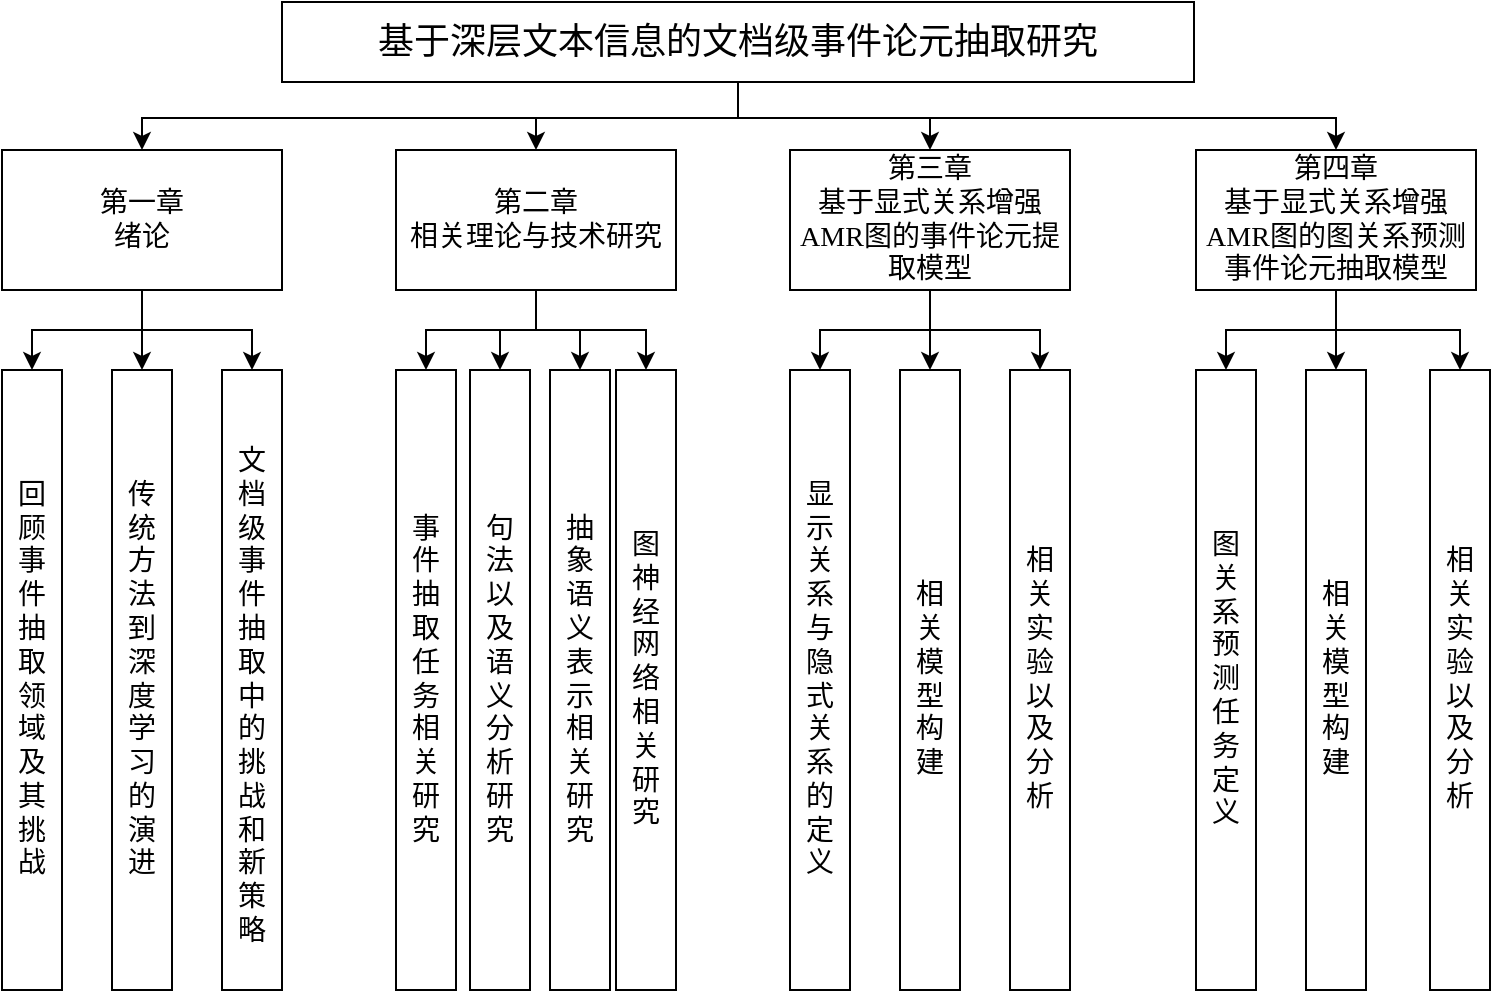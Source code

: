 <mxfile version="22.1.18" type="github">
  <diagram name="第 1 页" id="pSFM66YJ2xRk52TTQeRo">
    <mxGraphModel dx="1018" dy="609" grid="1" gridSize="10" guides="1" tooltips="1" connect="1" arrows="1" fold="1" page="1" pageScale="1" pageWidth="827" pageHeight="1169" math="0" shadow="0">
      <root>
        <mxCell id="0" />
        <mxCell id="1" parent="0" />
        <mxCell id="IECKvH-rgRgy9NSk1Zk0-20" style="edgeStyle=orthogonalEdgeStyle;rounded=0;orthogonalLoop=1;jettySize=auto;html=1;entryX=0.5;entryY=0;entryDx=0;entryDy=0;" parent="1" source="IECKvH-rgRgy9NSk1Zk0-2" target="IECKvH-rgRgy9NSk1Zk0-3" edge="1">
          <mxGeometry relative="1" as="geometry">
            <Array as="points">
              <mxPoint x="414" y="120" />
              <mxPoint x="116" y="120" />
            </Array>
          </mxGeometry>
        </mxCell>
        <mxCell id="IECKvH-rgRgy9NSk1Zk0-21" style="edgeStyle=orthogonalEdgeStyle;rounded=0;orthogonalLoop=1;jettySize=auto;html=1;entryX=0.5;entryY=0;entryDx=0;entryDy=0;" parent="1" source="IECKvH-rgRgy9NSk1Zk0-2" target="IECKvH-rgRgy9NSk1Zk0-4" edge="1">
          <mxGeometry relative="1" as="geometry">
            <Array as="points">
              <mxPoint x="414" y="120" />
              <mxPoint x="313" y="120" />
            </Array>
          </mxGeometry>
        </mxCell>
        <mxCell id="IECKvH-rgRgy9NSk1Zk0-22" style="edgeStyle=orthogonalEdgeStyle;rounded=0;orthogonalLoop=1;jettySize=auto;html=1;exitX=0.5;exitY=1;exitDx=0;exitDy=0;entryX=0.5;entryY=0;entryDx=0;entryDy=0;" parent="1" source="IECKvH-rgRgy9NSk1Zk0-2" target="IECKvH-rgRgy9NSk1Zk0-5" edge="1">
          <mxGeometry relative="1" as="geometry">
            <Array as="points">
              <mxPoint x="414" y="120" />
              <mxPoint x="510" y="120" />
            </Array>
          </mxGeometry>
        </mxCell>
        <mxCell id="IECKvH-rgRgy9NSk1Zk0-23" style="edgeStyle=orthogonalEdgeStyle;rounded=0;orthogonalLoop=1;jettySize=auto;html=1;" parent="1" source="IECKvH-rgRgy9NSk1Zk0-2" target="IECKvH-rgRgy9NSk1Zk0-6" edge="1">
          <mxGeometry relative="1" as="geometry">
            <Array as="points">
              <mxPoint x="414" y="120" />
              <mxPoint x="713" y="120" />
            </Array>
          </mxGeometry>
        </mxCell>
        <mxCell id="IECKvH-rgRgy9NSk1Zk0-2" value="&lt;font style=&quot;font-size: 18px;&quot; face=&quot;宋体-简&quot;&gt;基于深层文本信息的文档级事件论元抽取研究&lt;br style=&quot;box-sizing: border-box; color: transparent; cursor: text; position: absolute; transform-origin: 0px 0px; text-align: start; background-color: rgb(255, 255, 255);&quot; role=&quot;presentation&quot;&gt;&lt;/font&gt;&lt;span style=&quot;box-sizing: border-box; color: transparent; cursor: text; position: absolute; transform-origin: 0px 0px; text-align: start; background-color: rgb(255, 255, 255); left: 354.663px; top: 170.001px; font-size: 18px;&quot; dir=&quot;ltr&quot; role=&quot;presentation&quot;&gt;&lt;font style=&quot;font-size: 18px;&quot; face=&quot;VYf11qllX6nMheyRc1XA&quot;&gt;究研&lt;/font&gt;&lt;/span&gt;" style="whiteSpace=wrap;html=1;" parent="1" vertex="1">
          <mxGeometry x="186" y="62" width="456" height="40" as="geometry" />
        </mxCell>
        <mxCell id="IECKvH-rgRgy9NSk1Zk0-25" style="edgeStyle=orthogonalEdgeStyle;rounded=0;orthogonalLoop=1;jettySize=auto;html=1;entryX=0.5;entryY=0;entryDx=0;entryDy=0;" parent="1" source="IECKvH-rgRgy9NSk1Zk0-3" target="IECKvH-rgRgy9NSk1Zk0-8" edge="1">
          <mxGeometry relative="1" as="geometry" />
        </mxCell>
        <mxCell id="IECKvH-rgRgy9NSk1Zk0-26" value="" style="edgeStyle=orthogonalEdgeStyle;rounded=0;orthogonalLoop=1;jettySize=auto;html=1;" parent="1" source="IECKvH-rgRgy9NSk1Zk0-3" target="IECKvH-rgRgy9NSk1Zk0-9" edge="1">
          <mxGeometry relative="1" as="geometry" />
        </mxCell>
        <mxCell id="IECKvH-rgRgy9NSk1Zk0-27" style="edgeStyle=orthogonalEdgeStyle;rounded=0;orthogonalLoop=1;jettySize=auto;html=1;entryX=0.5;entryY=0;entryDx=0;entryDy=0;" parent="1" source="IECKvH-rgRgy9NSk1Zk0-3" target="IECKvH-rgRgy9NSk1Zk0-10" edge="1">
          <mxGeometry relative="1" as="geometry" />
        </mxCell>
        <mxCell id="IECKvH-rgRgy9NSk1Zk0-3" value="&lt;font face=&quot;宋体-简&quot; style=&quot;font-size: 14px;&quot;&gt;第一章&lt;br&gt;绪论&lt;br&gt;&lt;/font&gt;" style="rounded=0;whiteSpace=wrap;html=1;" parent="1" vertex="1">
          <mxGeometry x="46" y="136" width="140" height="70" as="geometry" />
        </mxCell>
        <mxCell id="IECKvH-rgRgy9NSk1Zk0-28" style="edgeStyle=orthogonalEdgeStyle;rounded=0;orthogonalLoop=1;jettySize=auto;html=1;entryX=0.5;entryY=0;entryDx=0;entryDy=0;" parent="1" source="IECKvH-rgRgy9NSk1Zk0-4" target="IECKvH-rgRgy9NSk1Zk0-11" edge="1">
          <mxGeometry relative="1" as="geometry" />
        </mxCell>
        <mxCell id="IECKvH-rgRgy9NSk1Zk0-29" style="edgeStyle=orthogonalEdgeStyle;rounded=0;orthogonalLoop=1;jettySize=auto;html=1;entryX=0.5;entryY=0;entryDx=0;entryDy=0;" parent="1" source="IECKvH-rgRgy9NSk1Zk0-4" target="IECKvH-rgRgy9NSk1Zk0-12" edge="1">
          <mxGeometry relative="1" as="geometry" />
        </mxCell>
        <mxCell id="IECKvH-rgRgy9NSk1Zk0-30" style="edgeStyle=orthogonalEdgeStyle;rounded=0;orthogonalLoop=1;jettySize=auto;html=1;entryX=0.5;entryY=0;entryDx=0;entryDy=0;" parent="1" source="IECKvH-rgRgy9NSk1Zk0-4" target="IECKvH-rgRgy9NSk1Zk0-13" edge="1">
          <mxGeometry relative="1" as="geometry" />
        </mxCell>
        <mxCell id="xBRvkmc-2l1ilHyjDRc--2" style="edgeStyle=orthogonalEdgeStyle;rounded=0;orthogonalLoop=1;jettySize=auto;html=1;entryX=0.5;entryY=0;entryDx=0;entryDy=0;" edge="1" parent="1" source="IECKvH-rgRgy9NSk1Zk0-4" target="xBRvkmc-2l1ilHyjDRc--1">
          <mxGeometry relative="1" as="geometry" />
        </mxCell>
        <mxCell id="IECKvH-rgRgy9NSk1Zk0-4" value="&lt;font face=&quot;宋体-简&quot; style=&quot;font-size: 14px;&quot;&gt;第二章&lt;/font&gt;&lt;br&gt;&lt;span style=&quot;font-family: 宋体-简; font-size: 14px;&quot;&gt;相关理论与技术研究&lt;/span&gt;" style="rounded=0;whiteSpace=wrap;html=1;" parent="1" vertex="1">
          <mxGeometry x="243" y="136" width="140" height="70" as="geometry" />
        </mxCell>
        <mxCell id="IECKvH-rgRgy9NSk1Zk0-31" style="edgeStyle=orthogonalEdgeStyle;rounded=0;orthogonalLoop=1;jettySize=auto;html=1;entryX=0.5;entryY=0;entryDx=0;entryDy=0;" parent="1" source="IECKvH-rgRgy9NSk1Zk0-5" target="IECKvH-rgRgy9NSk1Zk0-14" edge="1">
          <mxGeometry relative="1" as="geometry" />
        </mxCell>
        <mxCell id="IECKvH-rgRgy9NSk1Zk0-32" style="edgeStyle=orthogonalEdgeStyle;rounded=0;orthogonalLoop=1;jettySize=auto;html=1;entryX=0.5;entryY=0;entryDx=0;entryDy=0;" parent="1" source="IECKvH-rgRgy9NSk1Zk0-5" target="IECKvH-rgRgy9NSk1Zk0-15" edge="1">
          <mxGeometry relative="1" as="geometry" />
        </mxCell>
        <mxCell id="IECKvH-rgRgy9NSk1Zk0-33" style="edgeStyle=orthogonalEdgeStyle;rounded=0;orthogonalLoop=1;jettySize=auto;html=1;entryX=0.5;entryY=0;entryDx=0;entryDy=0;" parent="1" source="IECKvH-rgRgy9NSk1Zk0-5" target="IECKvH-rgRgy9NSk1Zk0-16" edge="1">
          <mxGeometry relative="1" as="geometry" />
        </mxCell>
        <mxCell id="IECKvH-rgRgy9NSk1Zk0-5" value="&lt;font face=&quot;宋体-简&quot; style=&quot;&quot;&gt;&lt;font style=&quot;font-size: 14px;&quot;&gt;第三章&lt;/font&gt;&lt;br&gt;&lt;span style=&quot;font-size: 14px;&quot;&gt;基于显式关系增强AMR图的事件论元提取模型&lt;/span&gt;&lt;br&gt;&lt;/font&gt;" style="rounded=0;whiteSpace=wrap;html=1;" parent="1" vertex="1">
          <mxGeometry x="440" y="136" width="140" height="70" as="geometry" />
        </mxCell>
        <mxCell id="IECKvH-rgRgy9NSk1Zk0-34" style="edgeStyle=orthogonalEdgeStyle;rounded=0;orthogonalLoop=1;jettySize=auto;html=1;entryX=0.5;entryY=0;entryDx=0;entryDy=0;" parent="1" source="IECKvH-rgRgy9NSk1Zk0-6" target="IECKvH-rgRgy9NSk1Zk0-17" edge="1">
          <mxGeometry relative="1" as="geometry" />
        </mxCell>
        <mxCell id="IECKvH-rgRgy9NSk1Zk0-36" style="edgeStyle=orthogonalEdgeStyle;rounded=0;orthogonalLoop=1;jettySize=auto;html=1;entryX=0.5;entryY=0;entryDx=0;entryDy=0;" parent="1" source="IECKvH-rgRgy9NSk1Zk0-6" target="IECKvH-rgRgy9NSk1Zk0-19" edge="1">
          <mxGeometry relative="1" as="geometry" />
        </mxCell>
        <mxCell id="IECKvH-rgRgy9NSk1Zk0-37" style="edgeStyle=orthogonalEdgeStyle;rounded=0;orthogonalLoop=1;jettySize=auto;html=1;entryX=0.5;entryY=0;entryDx=0;entryDy=0;" parent="1" source="IECKvH-rgRgy9NSk1Zk0-6" target="IECKvH-rgRgy9NSk1Zk0-24" edge="1">
          <mxGeometry relative="1" as="geometry" />
        </mxCell>
        <mxCell id="IECKvH-rgRgy9NSk1Zk0-6" value="&lt;font style=&quot;&quot; face=&quot;宋体-简&quot;&gt;&lt;font style=&quot;font-size: 14px;&quot;&gt;第四章&lt;/font&gt;&lt;br&gt;&lt;span style=&quot;font-size: 14px;&quot;&gt;基于显式关系增强AMR图的图关系预测事件论元抽取模型&lt;/span&gt;&lt;br&gt;&lt;/font&gt;" style="rounded=0;whiteSpace=wrap;html=1;" parent="1" vertex="1">
          <mxGeometry x="643" y="136" width="140" height="70" as="geometry" />
        </mxCell>
        <mxCell id="IECKvH-rgRgy9NSk1Zk0-8" value="&lt;font style=&quot;font-size: 14px;&quot; face=&quot;宋体-简&quot;&gt;回&lt;br&gt;顾&lt;br&gt;事&lt;br&gt;件&lt;br&gt;抽&lt;br&gt;取&lt;br&gt;领&lt;br&gt;域&lt;br&gt;及&lt;br&gt;其&lt;br&gt;挑&lt;br&gt;战&lt;/font&gt;" style="rounded=0;whiteSpace=wrap;html=1;" parent="1" vertex="1">
          <mxGeometry x="46" y="246" width="30" height="310" as="geometry" />
        </mxCell>
        <mxCell id="IECKvH-rgRgy9NSk1Zk0-9" value="&lt;font face=&quot;宋体-简&quot; style=&quot;font-size: 14px;&quot;&gt;传&lt;br&gt;统&lt;br&gt;方&lt;br&gt;法&lt;br&gt;到&lt;br&gt;深&lt;br&gt;度&lt;br&gt;学&lt;br&gt;习&lt;br&gt;的&lt;br&gt;演&lt;br&gt;进&lt;/font&gt;" style="rounded=0;whiteSpace=wrap;html=1;" parent="1" vertex="1">
          <mxGeometry x="101" y="246" width="30" height="310" as="geometry" />
        </mxCell>
        <mxCell id="IECKvH-rgRgy9NSk1Zk0-10" value="&lt;font face=&quot;宋体-简&quot; style=&quot;font-size: 14px;&quot;&gt;&lt;br&gt;文&lt;br&gt;档&lt;br&gt;级&lt;br&gt;事&lt;br&gt;件&lt;br&gt;抽&lt;br&gt;取&lt;br&gt;中&lt;br&gt;的&lt;br&gt;挑&lt;br&gt;战&lt;br&gt;和&lt;br&gt;新&lt;br&gt;策&lt;br&gt;略&lt;/font&gt;" style="rounded=0;whiteSpace=wrap;html=1;" parent="1" vertex="1">
          <mxGeometry x="156" y="246" width="30" height="310" as="geometry" />
        </mxCell>
        <mxCell id="IECKvH-rgRgy9NSk1Zk0-11" value="事&lt;br&gt;件&lt;br&gt;抽&lt;br&gt;取&lt;br&gt;任&lt;br&gt;务&lt;br&gt;相&lt;br&gt;关&lt;br&gt;研&lt;br&gt;究" style="rounded=0;whiteSpace=wrap;html=1;fontFamily=宋体-简;fontSize=14;" parent="1" vertex="1">
          <mxGeometry x="243" y="246" width="30" height="310" as="geometry" />
        </mxCell>
        <mxCell id="IECKvH-rgRgy9NSk1Zk0-12" value="抽&lt;br&gt;象&lt;br&gt;语&lt;br&gt;义&lt;br&gt;表&lt;br&gt;示&lt;br&gt;相&lt;br&gt;关&lt;br&gt;研&lt;br&gt;究" style="rounded=0;whiteSpace=wrap;html=1;fontFamily=宋体-简;fontSize=14;" parent="1" vertex="1">
          <mxGeometry x="320" y="246" width="30" height="310" as="geometry" />
        </mxCell>
        <mxCell id="IECKvH-rgRgy9NSk1Zk0-13" value="图&lt;br&gt;神&lt;br&gt;经&lt;br&gt;网&lt;br&gt;络&lt;br&gt;相&lt;br&gt;关&lt;br&gt;研&lt;br&gt;究" style="rounded=0;whiteSpace=wrap;html=1;fontFamily=宋体-简;fontSize=14;" parent="1" vertex="1">
          <mxGeometry x="353" y="246" width="30" height="310" as="geometry" />
        </mxCell>
        <mxCell id="IECKvH-rgRgy9NSk1Zk0-14" value="显&lt;br&gt;示&lt;br&gt;关&lt;br&gt;系&lt;br&gt;与&lt;br&gt;隐&lt;br&gt;式&lt;br&gt;关&lt;br&gt;系&lt;br&gt;的&lt;br&gt;定&lt;br&gt;义" style="rounded=0;whiteSpace=wrap;html=1;fontFamily=宋体-简;fontSize=14;" parent="1" vertex="1">
          <mxGeometry x="440" y="246" width="30" height="310" as="geometry" />
        </mxCell>
        <mxCell id="IECKvH-rgRgy9NSk1Zk0-15" value="相&lt;br&gt;关&lt;br&gt;模&lt;br&gt;型&lt;br&gt;构&lt;br&gt;建" style="rounded=0;whiteSpace=wrap;html=1;fontFamily=宋体-简;fontSize=14;" parent="1" vertex="1">
          <mxGeometry x="495" y="246" width="30" height="310" as="geometry" />
        </mxCell>
        <mxCell id="IECKvH-rgRgy9NSk1Zk0-16" value="相&lt;br&gt;关&lt;br&gt;实&lt;br&gt;验&lt;br&gt;以&lt;br&gt;及&lt;br&gt;分&lt;br&gt;析" style="rounded=0;whiteSpace=wrap;html=1;fontFamily=宋体-简;fontSize=14;" parent="1" vertex="1">
          <mxGeometry x="550" y="246" width="30" height="310" as="geometry" />
        </mxCell>
        <mxCell id="IECKvH-rgRgy9NSk1Zk0-17" value="图&lt;br&gt;关&lt;br&gt;系&lt;br&gt;预&lt;br&gt;测&lt;br&gt;任&lt;br&gt;务&lt;br&gt;定&lt;br&gt;义" style="rounded=0;whiteSpace=wrap;html=1;fontFamily=宋体-简;fontSize=14;" parent="1" vertex="1">
          <mxGeometry x="643" y="246" width="30" height="310" as="geometry" />
        </mxCell>
        <mxCell id="IECKvH-rgRgy9NSk1Zk0-19" value="相&lt;br style=&quot;border-color: var(--border-color);&quot;&gt;关&lt;br style=&quot;border-color: var(--border-color);&quot;&gt;模&lt;br style=&quot;border-color: var(--border-color);&quot;&gt;型&lt;br style=&quot;border-color: var(--border-color);&quot;&gt;构&lt;br style=&quot;border-color: var(--border-color);&quot;&gt;建" style="rounded=0;whiteSpace=wrap;html=1;fontFamily=宋体-简;fontSize=14;" parent="1" vertex="1">
          <mxGeometry x="698" y="246" width="30" height="310" as="geometry" />
        </mxCell>
        <mxCell id="IECKvH-rgRgy9NSk1Zk0-24" value="相&lt;br&gt;关&lt;br&gt;实&lt;br&gt;验&lt;br&gt;以&lt;br&gt;及&lt;br&gt;分&lt;br&gt;析" style="rounded=0;whiteSpace=wrap;html=1;fontFamily=宋体-简;fontSize=14;" parent="1" vertex="1">
          <mxGeometry x="760" y="246" width="30" height="310" as="geometry" />
        </mxCell>
        <mxCell id="xBRvkmc-2l1ilHyjDRc--1" value="句&lt;br&gt;法&lt;br&gt;以&lt;br&gt;及&lt;br&gt;语&lt;br&gt;义&lt;br&gt;分&lt;br&gt;析&lt;br&gt;研&lt;br&gt;究" style="rounded=0;whiteSpace=wrap;html=1;fontFamily=宋体-简;fontSize=14;" vertex="1" parent="1">
          <mxGeometry x="280" y="246" width="30" height="310" as="geometry" />
        </mxCell>
      </root>
    </mxGraphModel>
  </diagram>
</mxfile>
